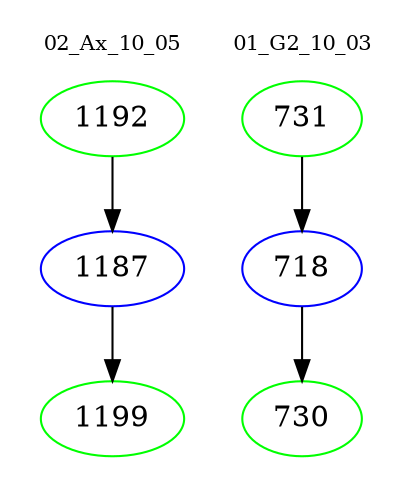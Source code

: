 digraph{
subgraph cluster_0 {
color = white
label = "02_Ax_10_05";
fontsize=10;
T0_1192 [label="1192", color="green"]
T0_1192 -> T0_1187 [color="black"]
T0_1187 [label="1187", color="blue"]
T0_1187 -> T0_1199 [color="black"]
T0_1199 [label="1199", color="green"]
}
subgraph cluster_1 {
color = white
label = "01_G2_10_03";
fontsize=10;
T1_731 [label="731", color="green"]
T1_731 -> T1_718 [color="black"]
T1_718 [label="718", color="blue"]
T1_718 -> T1_730 [color="black"]
T1_730 [label="730", color="green"]
}
}
